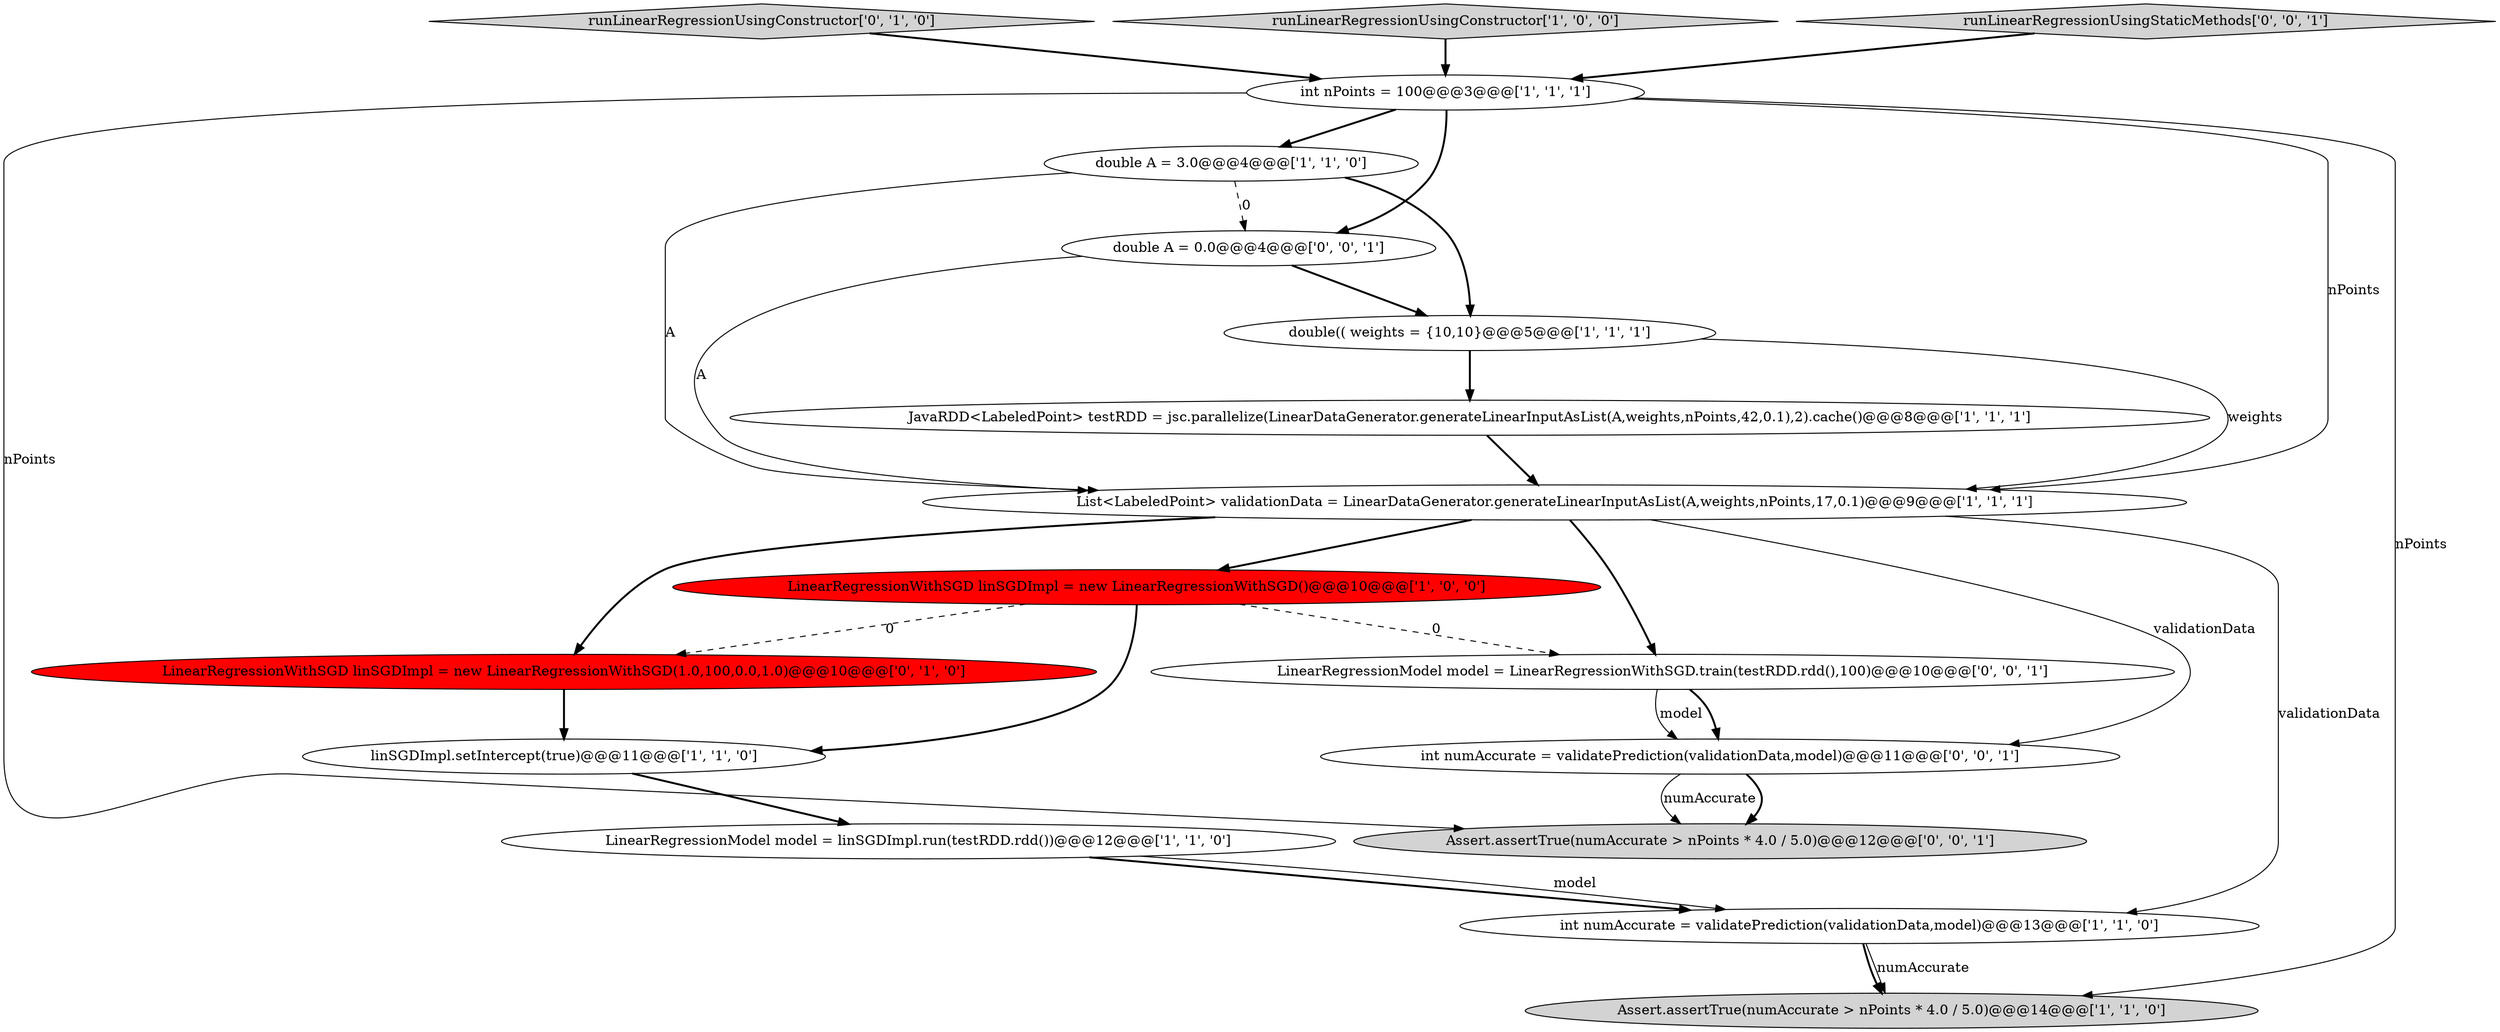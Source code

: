 digraph {
6 [style = filled, label = "LinearRegressionModel model = linSGDImpl.run(testRDD.rdd())@@@12@@@['1', '1', '0']", fillcolor = white, shape = ellipse image = "AAA0AAABBB1BBB"];
2 [style = filled, label = "JavaRDD<LabeledPoint> testRDD = jsc.parallelize(LinearDataGenerator.generateLinearInputAsList(A,weights,nPoints,42,0.1),2).cache()@@@8@@@['1', '1', '1']", fillcolor = white, shape = ellipse image = "AAA0AAABBB1BBB"];
1 [style = filled, label = "List<LabeledPoint> validationData = LinearDataGenerator.generateLinearInputAsList(A,weights,nPoints,17,0.1)@@@9@@@['1', '1', '1']", fillcolor = white, shape = ellipse image = "AAA0AAABBB1BBB"];
10 [style = filled, label = "double(( weights = {10,10}@@@5@@@['1', '1', '1']", fillcolor = white, shape = ellipse image = "AAA0AAABBB1BBB"];
15 [style = filled, label = "int numAccurate = validatePrediction(validationData,model)@@@11@@@['0', '0', '1']", fillcolor = white, shape = ellipse image = "AAA0AAABBB3BBB"];
12 [style = filled, label = "runLinearRegressionUsingConstructor['0', '1', '0']", fillcolor = lightgray, shape = diamond image = "AAA0AAABBB2BBB"];
0 [style = filled, label = "LinearRegressionWithSGD linSGDImpl = new LinearRegressionWithSGD()@@@10@@@['1', '0', '0']", fillcolor = red, shape = ellipse image = "AAA1AAABBB1BBB"];
11 [style = filled, label = "LinearRegressionWithSGD linSGDImpl = new LinearRegressionWithSGD(1.0,100,0.0,1.0)@@@10@@@['0', '1', '0']", fillcolor = red, shape = ellipse image = "AAA1AAABBB2BBB"];
13 [style = filled, label = "Assert.assertTrue(numAccurate > nPoints * 4.0 / 5.0)@@@12@@@['0', '0', '1']", fillcolor = lightgray, shape = ellipse image = "AAA0AAABBB3BBB"];
5 [style = filled, label = "linSGDImpl.setIntercept(true)@@@11@@@['1', '1', '0']", fillcolor = white, shape = ellipse image = "AAA0AAABBB1BBB"];
4 [style = filled, label = "runLinearRegressionUsingConstructor['1', '0', '0']", fillcolor = lightgray, shape = diamond image = "AAA0AAABBB1BBB"];
7 [style = filled, label = "Assert.assertTrue(numAccurate > nPoints * 4.0 / 5.0)@@@14@@@['1', '1', '0']", fillcolor = lightgray, shape = ellipse image = "AAA0AAABBB1BBB"];
14 [style = filled, label = "double A = 0.0@@@4@@@['0', '0', '1']", fillcolor = white, shape = ellipse image = "AAA0AAABBB3BBB"];
16 [style = filled, label = "runLinearRegressionUsingStaticMethods['0', '0', '1']", fillcolor = lightgray, shape = diamond image = "AAA0AAABBB3BBB"];
17 [style = filled, label = "LinearRegressionModel model = LinearRegressionWithSGD.train(testRDD.rdd(),100)@@@10@@@['0', '0', '1']", fillcolor = white, shape = ellipse image = "AAA0AAABBB3BBB"];
3 [style = filled, label = "int numAccurate = validatePrediction(validationData,model)@@@13@@@['1', '1', '0']", fillcolor = white, shape = ellipse image = "AAA0AAABBB1BBB"];
8 [style = filled, label = "double A = 3.0@@@4@@@['1', '1', '0']", fillcolor = white, shape = ellipse image = "AAA0AAABBB1BBB"];
9 [style = filled, label = "int nPoints = 100@@@3@@@['1', '1', '1']", fillcolor = white, shape = ellipse image = "AAA0AAABBB1BBB"];
4->9 [style = bold, label=""];
6->3 [style = bold, label=""];
8->10 [style = bold, label=""];
8->1 [style = solid, label="A"];
15->13 [style = bold, label=""];
15->13 [style = solid, label="numAccurate"];
2->1 [style = bold, label=""];
10->1 [style = solid, label="weights"];
14->10 [style = bold, label=""];
0->11 [style = dashed, label="0"];
1->0 [style = bold, label=""];
8->14 [style = dashed, label="0"];
1->3 [style = solid, label="validationData"];
9->8 [style = bold, label=""];
12->9 [style = bold, label=""];
1->15 [style = solid, label="validationData"];
0->17 [style = dashed, label="0"];
1->17 [style = bold, label=""];
1->11 [style = bold, label=""];
9->13 [style = solid, label="nPoints"];
11->5 [style = bold, label=""];
5->6 [style = bold, label=""];
3->7 [style = bold, label=""];
3->7 [style = solid, label="numAccurate"];
17->15 [style = bold, label=""];
9->14 [style = bold, label=""];
6->3 [style = solid, label="model"];
10->2 [style = bold, label=""];
14->1 [style = solid, label="A"];
9->7 [style = solid, label="nPoints"];
16->9 [style = bold, label=""];
9->1 [style = solid, label="nPoints"];
17->15 [style = solid, label="model"];
0->5 [style = bold, label=""];
}
